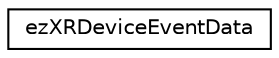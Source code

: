 digraph "Graphical Class Hierarchy"
{
 // LATEX_PDF_SIZE
  edge [fontname="Helvetica",fontsize="10",labelfontname="Helvetica",labelfontsize="10"];
  node [fontname="Helvetica",fontsize="10",shape=record];
  rankdir="LR";
  Node0 [label="ezXRDeviceEventData",height=0.2,width=0.4,color="black", fillcolor="white", style="filled",URL="$da/d26/structez_x_r_device_event_data.htm",tooltip=" "];
}

